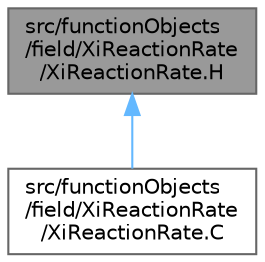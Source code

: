 digraph "src/functionObjects/field/XiReactionRate/XiReactionRate.H"
{
 // LATEX_PDF_SIZE
  bgcolor="transparent";
  edge [fontname=Helvetica,fontsize=10,labelfontname=Helvetica,labelfontsize=10];
  node [fontname=Helvetica,fontsize=10,shape=box,height=0.2,width=0.4];
  Node1 [id="Node000001",label="src/functionObjects\l/field/XiReactionRate\l/XiReactionRate.H",height=0.2,width=0.4,color="gray40", fillcolor="grey60", style="filled", fontcolor="black",tooltip=" "];
  Node1 -> Node2 [id="edge1_Node000001_Node000002",dir="back",color="steelblue1",style="solid",tooltip=" "];
  Node2 [id="Node000002",label="src/functionObjects\l/field/XiReactionRate\l/XiReactionRate.C",height=0.2,width=0.4,color="grey40", fillcolor="white", style="filled",URL="$XiReactionRate_8C.html",tooltip=" "];
}
